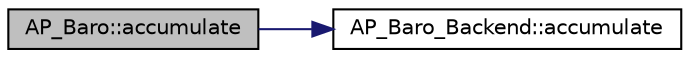digraph "AP_Baro::accumulate"
{
 // INTERACTIVE_SVG=YES
  edge [fontname="Helvetica",fontsize="10",labelfontname="Helvetica",labelfontsize="10"];
  node [fontname="Helvetica",fontsize="10",shape=record];
  rankdir="LR";
  Node1 [label="AP_Baro::accumulate",height=0.2,width=0.4,color="black", fillcolor="grey75", style="filled", fontcolor="black"];
  Node1 -> Node2 [color="midnightblue",fontsize="10",style="solid",fontname="Helvetica"];
  Node2 [label="AP_Baro_Backend::accumulate",height=0.2,width=0.4,color="black", fillcolor="white", style="filled",URL="$classAP__Baro__Backend.html#a3936dcd0925b53c30203fc42f909b327"];
}

